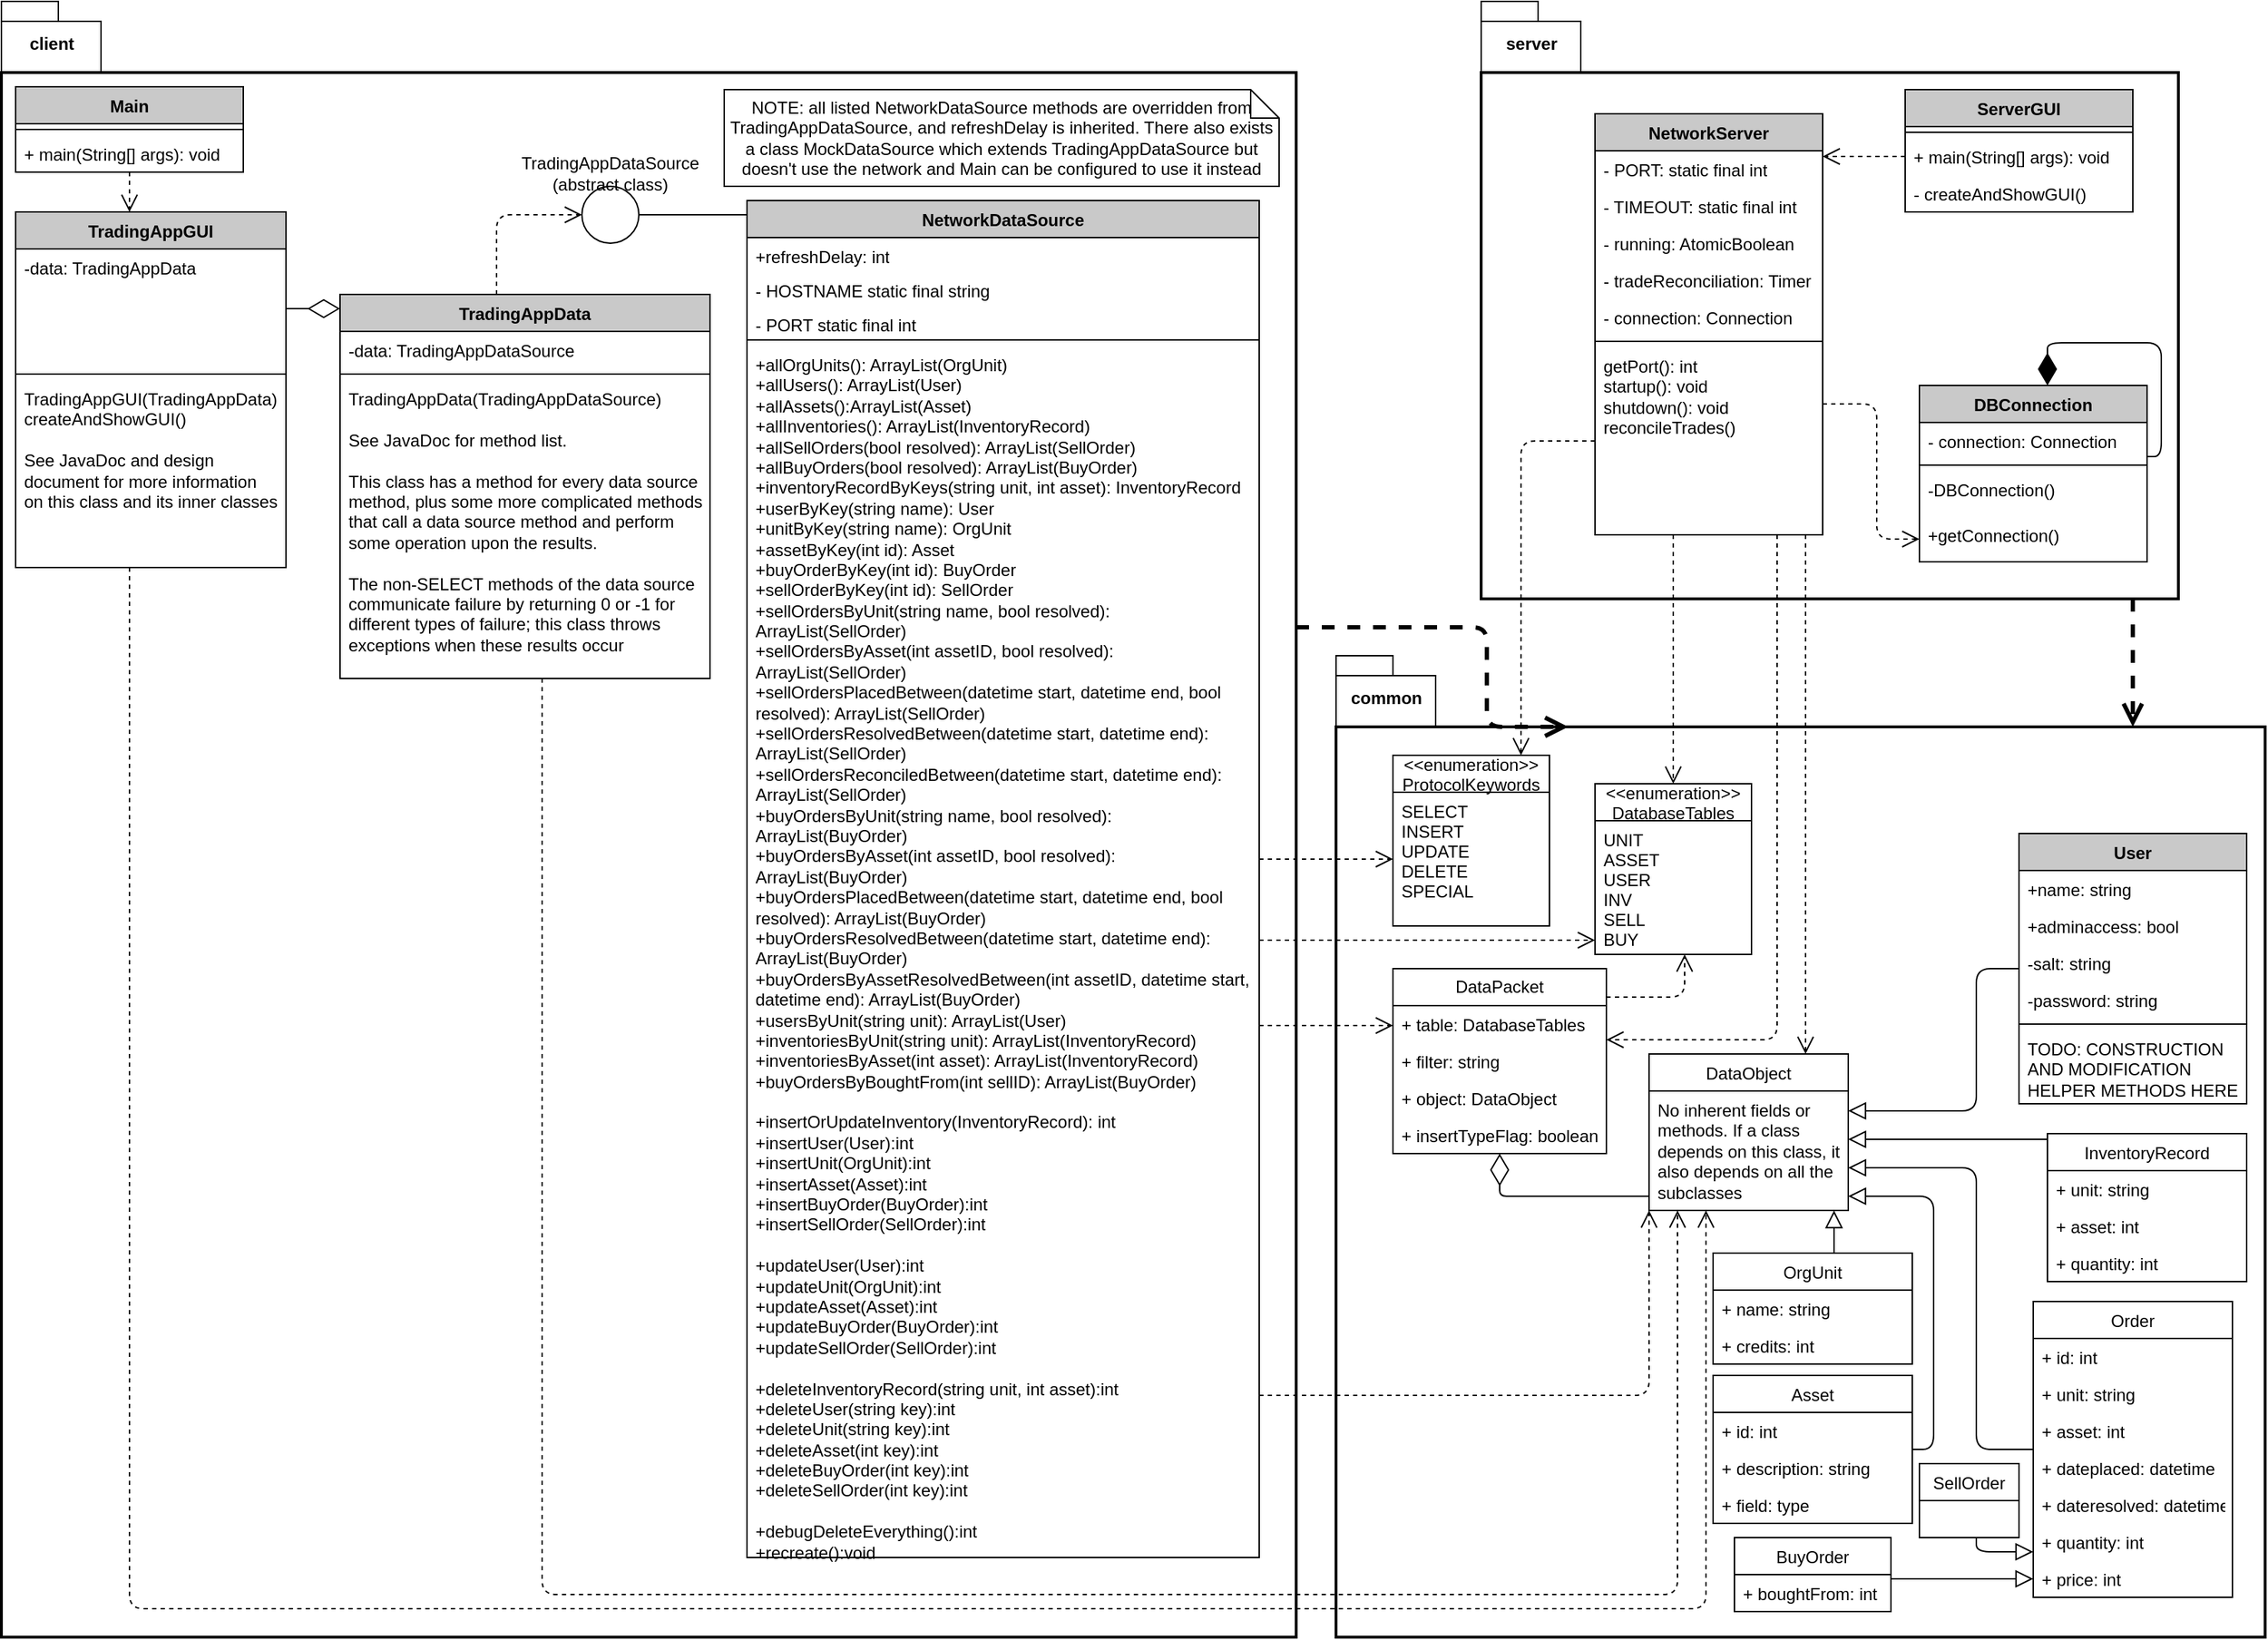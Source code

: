 <mxfile version="14.7.7" type="github">
  <diagram id="C5RBs43oDa-KdzZeNtuy" name="Page-1">
    <mxGraphModel dx="2532" dy="455" grid="1" gridSize="10" guides="1" tooltips="1" connect="1" arrows="1" fold="1" page="1" pageScale="1" pageWidth="1654" pageHeight="1169" math="0" shadow="0">
      <root>
        <mxCell id="WIyWlLk6GJQsqaUBKTNV-0" />
        <mxCell id="WIyWlLk6GJQsqaUBKTNV-1" parent="WIyWlLk6GJQsqaUBKTNV-0" />
        <mxCell id="mcn4mRLEZo1HMmz5AlUu-60" style="edgeStyle=orthogonalEdgeStyle;rounded=1;orthogonalLoop=1;jettySize=auto;html=1;dashed=1;startArrow=none;startFill=0;endArrow=open;endFill=0;startSize=10;endSize=10;strokeWidth=3;" parent="WIyWlLk6GJQsqaUBKTNV-1" source="mcn4mRLEZo1HMmz5AlUu-21" target="mcn4mRLEZo1HMmz5AlUu-16" edge="1">
          <mxGeometry relative="1" as="geometry">
            <mxPoint x="-300" y="580" as="targetPoint" />
            <Array as="points">
              <mxPoint x="-130" y="470" />
              <mxPoint x="-130" y="470" />
            </Array>
          </mxGeometry>
        </mxCell>
        <mxCell id="mcn4mRLEZo1HMmz5AlUu-21" value="" style="rounded=0;whiteSpace=wrap;html=1;shadow=0;fillColor=none;gradientColor=none;strokeWidth=2;movable=0;resizable=0;rotatable=0;deletable=0;editable=0;connectable=0;" parent="WIyWlLk6GJQsqaUBKTNV-1" vertex="1">
          <mxGeometry x="-588" y="60" width="490" height="370" as="geometry" />
        </mxCell>
        <mxCell id="mcn4mRLEZo1HMmz5AlUu-61" style="edgeStyle=orthogonalEdgeStyle;rounded=1;orthogonalLoop=1;jettySize=auto;html=1;entryX=0.25;entryY=0;entryDx=0;entryDy=0;dashed=1;startArrow=none;startFill=0;endArrow=open;endFill=0;startSize=10;endSize=10;strokeWidth=3;" parent="WIyWlLk6GJQsqaUBKTNV-1" source="mcn4mRLEZo1HMmz5AlUu-19" target="mcn4mRLEZo1HMmz5AlUu-16" edge="1">
          <mxGeometry relative="1" as="geometry">
            <Array as="points">
              <mxPoint x="-584" y="450" />
              <mxPoint x="-584" y="520" />
            </Array>
          </mxGeometry>
        </mxCell>
        <mxCell id="mcn4mRLEZo1HMmz5AlUu-19" value="" style="rounded=0;whiteSpace=wrap;html=1;shadow=0;fillColor=none;gradientColor=none;movable=0;resizable=0;rotatable=0;deletable=0;editable=0;connectable=0;strokeWidth=2;" parent="WIyWlLk6GJQsqaUBKTNV-1" vertex="1">
          <mxGeometry x="-1628" y="60" width="910" height="1100" as="geometry" />
        </mxCell>
        <mxCell id="mcn4mRLEZo1HMmz5AlUu-16" value="" style="rounded=0;whiteSpace=wrap;html=1;shadow=0;fillColor=none;gradientColor=none;movable=1;resizable=1;rotatable=1;deletable=1;editable=1;connectable=1;strokeWidth=2;" parent="WIyWlLk6GJQsqaUBKTNV-1" vertex="1">
          <mxGeometry x="-690" y="520" width="653" height="640" as="geometry" />
        </mxCell>
        <mxCell id="mcn4mRLEZo1HMmz5AlUu-12" style="edgeStyle=orthogonalEdgeStyle;rounded=1;orthogonalLoop=1;jettySize=auto;html=1;startArrow=none;startFill=0;endArrow=none;endFill=0;startSize=10;endSize=10;" parent="WIyWlLk6GJQsqaUBKTNV-1" source="0jcatp8Q0D0t4g7Fgnds-0" target="mcn4mRLEZo1HMmz5AlUu-11" edge="1">
          <mxGeometry relative="1" as="geometry">
            <Array as="points">
              <mxPoint x="-1140" y="160" />
              <mxPoint x="-1140" y="160" />
            </Array>
          </mxGeometry>
        </mxCell>
        <mxCell id="0jcatp8Q0D0t4g7Fgnds-0" value="NetworkDataSource" style="swimlane;fontStyle=1;align=center;verticalAlign=top;childLayout=stackLayout;horizontal=1;startSize=26;horizontalStack=0;resizeParent=1;resizeParentMax=0;resizeLast=0;collapsible=1;marginBottom=0;fillColor=#C9C9C9;fontSize=12;whiteSpace=wrap;" parent="WIyWlLk6GJQsqaUBKTNV-1" vertex="1">
          <mxGeometry x="-1104" y="150" width="360" height="954" as="geometry" />
        </mxCell>
        <mxCell id="0jcatp8Q0D0t4g7Fgnds-1" value="+refreshDelay: int" style="text;strokeColor=none;fillColor=none;align=left;verticalAlign=top;spacingLeft=4;spacingRight=4;overflow=hidden;rotatable=0;points=[[0,0.5],[1,0.5]];portConstraint=eastwest;fontSize=12;whiteSpace=wrap;" parent="0jcatp8Q0D0t4g7Fgnds-0" vertex="1">
          <mxGeometry y="26" width="360" height="24" as="geometry" />
        </mxCell>
        <mxCell id="mcn4mRLEZo1HMmz5AlUu-80" value="- HOSTNAME static final string" style="text;strokeColor=none;fillColor=none;align=left;verticalAlign=top;spacingLeft=4;spacingRight=4;overflow=hidden;rotatable=0;points=[[0,0.5],[1,0.5]];portConstraint=eastwest;fontSize=12;whiteSpace=wrap;" parent="0jcatp8Q0D0t4g7Fgnds-0" vertex="1">
          <mxGeometry y="50" width="360" height="24" as="geometry" />
        </mxCell>
        <mxCell id="0jcatp8Q0D0t4g7Fgnds-6" value="- PORT static final int" style="text;strokeColor=none;fillColor=none;align=left;verticalAlign=top;spacingLeft=4;spacingRight=4;overflow=hidden;rotatable=0;points=[[0,0.5],[1,0.5]];portConstraint=eastwest;fontSize=12;whiteSpace=wrap;" parent="0jcatp8Q0D0t4g7Fgnds-0" vertex="1">
          <mxGeometry y="74" width="360" height="20" as="geometry" />
        </mxCell>
        <mxCell id="0jcatp8Q0D0t4g7Fgnds-2" value="" style="line;strokeWidth=1;fillColor=none;align=left;verticalAlign=middle;spacingTop=-1;spacingLeft=3;spacingRight=3;rotatable=0;labelPosition=right;points=[];portConstraint=eastwest;fontSize=12;whiteSpace=wrap;" parent="0jcatp8Q0D0t4g7Fgnds-0" vertex="1">
          <mxGeometry y="94" width="360" height="8" as="geometry" />
        </mxCell>
        <mxCell id="0jcatp8Q0D0t4g7Fgnds-14" value="+allOrgUnits(): ArrayList(OrgUnit)&#xa;+allUsers(): ArrayList(User)&#xa;+allAssets():ArrayList(Asset)&#xa;+allInventories(): ArrayList(InventoryRecord)&#xa;+allSellOrders(bool resolved): ArrayList(SellOrder)&#xa;+allBuyOrders(bool resolved): ArrayList(BuyOrder)&#xa;+inventoryRecordByKeys(string unit, int asset): InventoryRecord&#xa;+userByKey(string name): User&#xa;+unitByKey(string name): OrgUnit&#xa;+assetByKey(int id): Asset&#xa;+buyOrderByKey(int id): BuyOrder&#xa;+sellOrderByKey(int id): SellOrder&#xa;+sellOrdersByUnit(string name, bool resolved): ArrayList(SellOrder)&#xa;+sellOrdersByAsset(int assetID, bool resolved): ArrayList(SellOrder)&#xa;+sellOrdersPlacedBetween(datetime start, datetime end, bool resolved): ArrayList(SellOrder)&#xa;+sellOrdersResolvedBetween(datetime start, datetime end): ArrayList(SellOrder)&#xa;+sellOrdersReconciledBetween(datetime start, datetime end): ArrayList(SellOrder)&#xa;+buyOrdersByUnit(string name, bool resolved): ArrayList(BuyOrder)&#xa;+buyOrdersByAsset(int assetID, bool resolved): ArrayList(BuyOrder)&#xa;+buyOrdersPlacedBetween(datetime start, datetime end, bool resolved): ArrayList(BuyOrder)&#xa;+buyOrdersResolvedBetween(datetime start, datetime end): ArrayList(BuyOrder)&#xa;+buyOrdersByAssetResolvedBetween(int assetID, datetime start, datetime end): ArrayList(BuyOrder)&#xa;+usersByUnit(string unit): ArrayList(User)&#xa;+inventoriesByUnit(string unit): ArrayList(InventoryRecord)&#xa;+inventoriesByAsset(int asset): ArrayList(InventoryRecord)&#xa;+buyOrdersByBoughtFrom(int sellID): ArrayList(BuyOrder)&#xa;&#xa;+insertOrUpdateInventory(InventoryRecord): int&#xa;+insertUser(User):int&#xa;+insertUnit(OrgUnit):int&#xa;+insertAsset(Asset):int&#xa;+insertBuyOrder(BuyOrder):int&#xa;+insertSellOrder(SellOrder):int&#xa;&#xa;+updateUser(User):int&#xa;+updateUnit(OrgUnit):int&#xa;+updateAsset(Asset):int&#xa;+updateBuyOrder(BuyOrder):int&#xa;+updateSellOrder(SellOrder):int&#xa;&#xa;+deleteInventoryRecord(string unit, int asset):int&#xa;+deleteUser(string key):int&#xa;+deleteUnit(string key):int&#xa;+deleteAsset(int key):int&#xa;+deleteBuyOrder(int key):int&#xa;+deleteSellOrder(int key):int&#xa;&#xa;+debugDeleteEverything():int&#xa;+recreate():void" style="text;strokeColor=none;fillColor=none;align=left;verticalAlign=top;spacingLeft=4;spacingRight=4;overflow=hidden;rotatable=0;points=[[0,0.5],[1,0.5]];portConstraint=eastwest;whiteSpace=wrap;fontSize=12;" parent="0jcatp8Q0D0t4g7Fgnds-0" vertex="1">
          <mxGeometry y="102" width="360" height="852" as="geometry" />
        </mxCell>
        <mxCell id="0jcatp8Q0D0t4g7Fgnds-160" style="edgeStyle=orthogonalEdgeStyle;rounded=1;orthogonalLoop=1;jettySize=auto;html=1;endArrow=open;endFill=0;fontSize=12;endSize=10;startSize=10;dashed=1;entryX=0;entryY=0.5;entryDx=0;entryDy=0;" parent="WIyWlLk6GJQsqaUBKTNV-1" source="0jcatp8Q0D0t4g7Fgnds-154" target="mcn4mRLEZo1HMmz5AlUu-71" edge="1">
          <mxGeometry relative="1" as="geometry">
            <Array as="points">
              <mxPoint x="-310" y="293" />
              <mxPoint x="-310" y="388" />
            </Array>
          </mxGeometry>
        </mxCell>
        <mxCell id="0jcatp8Q0D0t4g7Fgnds-125" value="NetworkServer" style="swimlane;fontStyle=1;align=center;verticalAlign=top;childLayout=stackLayout;horizontal=1;startSize=26;horizontalStack=0;resizeParent=1;resizeParentMax=0;resizeLast=0;collapsible=1;marginBottom=0;strokeColor=#000000;strokeWidth=1;fillColor=#C9C9C9;html=0;fontSize=12;whiteSpace=wrap;" parent="WIyWlLk6GJQsqaUBKTNV-1" vertex="1">
          <mxGeometry x="-508" y="89" width="160" height="296" as="geometry" />
        </mxCell>
        <mxCell id="0jcatp8Q0D0t4g7Fgnds-126" value="- PORT: static final int" style="text;strokeColor=none;fillColor=none;align=left;verticalAlign=top;spacingLeft=4;spacingRight=4;overflow=hidden;rotatable=0;points=[[0,0.5],[1,0.5]];portConstraint=eastwest;fontSize=12;whiteSpace=wrap;" parent="0jcatp8Q0D0t4g7Fgnds-125" vertex="1">
          <mxGeometry y="26" width="160" height="26" as="geometry" />
        </mxCell>
        <mxCell id="0jcatp8Q0D0t4g7Fgnds-149" value="- TIMEOUT: static final int" style="text;strokeColor=none;fillColor=none;align=left;verticalAlign=top;spacingLeft=4;spacingRight=4;overflow=hidden;rotatable=0;points=[[0,0.5],[1,0.5]];portConstraint=eastwest;fontSize=12;whiteSpace=wrap;" parent="0jcatp8Q0D0t4g7Fgnds-125" vertex="1">
          <mxGeometry y="52" width="160" height="26" as="geometry" />
        </mxCell>
        <mxCell id="0jcatp8Q0D0t4g7Fgnds-150" value="- running: AtomicBoolean" style="text;strokeColor=none;fillColor=none;align=left;verticalAlign=top;spacingLeft=4;spacingRight=4;overflow=hidden;rotatable=0;points=[[0,0.5],[1,0.5]];portConstraint=eastwest;fontSize=12;whiteSpace=wrap;" parent="0jcatp8Q0D0t4g7Fgnds-125" vertex="1">
          <mxGeometry y="78" width="160" height="26" as="geometry" />
        </mxCell>
        <mxCell id="mcn4mRLEZo1HMmz5AlUu-74" value="- tradeReconciliation: Timer" style="text;strokeColor=none;fillColor=none;align=left;verticalAlign=top;spacingLeft=4;spacingRight=4;overflow=hidden;rotatable=0;points=[[0,0.5],[1,0.5]];portConstraint=eastwest;fontSize=12;whiteSpace=wrap;" parent="0jcatp8Q0D0t4g7Fgnds-125" vertex="1">
          <mxGeometry y="104" width="160" height="26" as="geometry" />
        </mxCell>
        <mxCell id="mcn4mRLEZo1HMmz5AlUu-59" value="- connection: Connection" style="text;strokeColor=none;fillColor=none;align=left;verticalAlign=top;spacingLeft=4;spacingRight=4;overflow=hidden;rotatable=0;points=[[0,0.5],[1,0.5]];portConstraint=eastwest;fontSize=12;whiteSpace=wrap;" parent="0jcatp8Q0D0t4g7Fgnds-125" vertex="1">
          <mxGeometry y="130" width="160" height="26" as="geometry" />
        </mxCell>
        <mxCell id="0jcatp8Q0D0t4g7Fgnds-127" value="" style="line;strokeWidth=1;fillColor=none;align=left;verticalAlign=middle;spacingTop=-1;spacingLeft=3;spacingRight=3;rotatable=0;labelPosition=right;points=[];portConstraint=eastwest;fontSize=12;whiteSpace=wrap;" parent="0jcatp8Q0D0t4g7Fgnds-125" vertex="1">
          <mxGeometry y="156" width="160" height="8" as="geometry" />
        </mxCell>
        <mxCell id="0jcatp8Q0D0t4g7Fgnds-154" value="getPort(): int&#xa;startup(): void&#xa;shutdown(): void&#xa;reconcileTrades()" style="text;strokeColor=none;fillColor=none;align=left;verticalAlign=top;spacingLeft=4;spacingRight=4;overflow=hidden;rotatable=0;points=[[0,0.5],[1,0.5]];portConstraint=eastwest;fontSize=12;whiteSpace=wrap;" parent="0jcatp8Q0D0t4g7Fgnds-125" vertex="1">
          <mxGeometry y="164" width="160" height="132" as="geometry" />
        </mxCell>
        <mxCell id="0jcatp8Q0D0t4g7Fgnds-148" style="edgeStyle=orthogonalEdgeStyle;rounded=1;orthogonalLoop=1;jettySize=auto;html=1;endArrow=open;endFill=0;fontSize=12;endSize=10;startSize=10;dashed=1;" parent="WIyWlLk6GJQsqaUBKTNV-1" source="0jcatp8Q0D0t4g7Fgnds-125" target="0jcatp8Q0D0t4g7Fgnds-133" edge="1">
          <mxGeometry relative="1" as="geometry">
            <Array as="points">
              <mxPoint x="-380" y="740" />
            </Array>
          </mxGeometry>
        </mxCell>
        <mxCell id="mcn4mRLEZo1HMmz5AlUu-58" style="edgeStyle=orthogonalEdgeStyle;rounded=1;orthogonalLoop=1;jettySize=auto;html=1;startArrow=none;startFill=0;endArrow=open;endFill=0;startSize=10;endSize=10;dashed=1;" parent="WIyWlLk6GJQsqaUBKTNV-1" source="0jcatp8Q0D0t4g7Fgnds-133" target="mcn4mRLEZo1HMmz5AlUu-50" edge="1">
          <mxGeometry relative="1" as="geometry">
            <Array as="points">
              <mxPoint x="-445" y="710" />
            </Array>
          </mxGeometry>
        </mxCell>
        <mxCell id="0jcatp8Q0D0t4g7Fgnds-133" value="DataPacket" style="swimlane;fontStyle=0;childLayout=stackLayout;horizontal=1;startSize=26;fillColor=none;horizontalStack=0;resizeParent=1;resizeParentMax=0;resizeLast=0;collapsible=1;marginBottom=0;strokeColor=#000000;strokeWidth=1;html=0;fontSize=12;whiteSpace=wrap;" parent="WIyWlLk6GJQsqaUBKTNV-1" vertex="1">
          <mxGeometry x="-650" y="690" width="150" height="130" as="geometry" />
        </mxCell>
        <mxCell id="0jcatp8Q0D0t4g7Fgnds-134" value="+ table: DatabaseTables" style="text;strokeColor=none;fillColor=none;align=left;verticalAlign=top;spacingLeft=4;spacingRight=4;overflow=hidden;rotatable=0;points=[[0,0.5],[1,0.5]];portConstraint=eastwest;fontSize=12;whiteSpace=wrap;" parent="0jcatp8Q0D0t4g7Fgnds-133" vertex="1">
          <mxGeometry y="26" width="150" height="26" as="geometry" />
        </mxCell>
        <mxCell id="0jcatp8Q0D0t4g7Fgnds-135" value="+ filter: string" style="text;strokeColor=none;fillColor=none;align=left;verticalAlign=top;spacingLeft=4;spacingRight=4;overflow=hidden;rotatable=0;points=[[0,0.5],[1,0.5]];portConstraint=eastwest;fontSize=12;whiteSpace=wrap;" parent="0jcatp8Q0D0t4g7Fgnds-133" vertex="1">
          <mxGeometry y="52" width="150" height="26" as="geometry" />
        </mxCell>
        <mxCell id="0jcatp8Q0D0t4g7Fgnds-136" value="+ object: DataObject" style="text;strokeColor=none;fillColor=none;align=left;verticalAlign=top;spacingLeft=4;spacingRight=4;overflow=hidden;rotatable=0;points=[[0,0.5],[1,0.5]];portConstraint=eastwest;fontSize=12;whiteSpace=wrap;" parent="0jcatp8Q0D0t4g7Fgnds-133" vertex="1">
          <mxGeometry y="78" width="150" height="26" as="geometry" />
        </mxCell>
        <mxCell id="0jcatp8Q0D0t4g7Fgnds-143" value="+ insertTypeFlag: boolean" style="text;strokeColor=none;fillColor=none;align=left;verticalAlign=top;spacingLeft=4;spacingRight=4;overflow=hidden;rotatable=0;points=[[0,0.5],[1,0.5]];portConstraint=eastwest;whiteSpace=wrap;fontSize=12;" parent="0jcatp8Q0D0t4g7Fgnds-133" vertex="1">
          <mxGeometry y="104" width="150" height="26" as="geometry" />
        </mxCell>
        <mxCell id="0jcatp8Q0D0t4g7Fgnds-156" value="DBConnection" style="swimlane;fontStyle=1;align=center;verticalAlign=top;childLayout=stackLayout;horizontal=1;startSize=26;horizontalStack=0;resizeParent=1;resizeParentMax=0;resizeLast=0;collapsible=1;marginBottom=0;strokeColor=#000000;strokeWidth=1;fillColor=#C9C9C9;html=0;fontSize=12;whiteSpace=wrap;" parent="WIyWlLk6GJQsqaUBKTNV-1" vertex="1">
          <mxGeometry x="-280" y="280" width="160" height="124" as="geometry" />
        </mxCell>
        <mxCell id="0jcatp8Q0D0t4g7Fgnds-157" value="- connection: Connection" style="text;strokeColor=none;fillColor=none;align=left;verticalAlign=top;spacingLeft=4;spacingRight=4;overflow=hidden;rotatable=0;points=[[0,0.5],[1,0.5]];portConstraint=eastwest;fontSize=12;whiteSpace=wrap;" parent="0jcatp8Q0D0t4g7Fgnds-156" vertex="1">
          <mxGeometry y="26" width="160" height="26" as="geometry" />
        </mxCell>
        <mxCell id="0jcatp8Q0D0t4g7Fgnds-158" value="" style="line;strokeWidth=1;fillColor=none;align=left;verticalAlign=middle;spacingTop=-1;spacingLeft=3;spacingRight=3;rotatable=0;labelPosition=right;points=[];portConstraint=eastwest;fontSize=12;whiteSpace=wrap;" parent="0jcatp8Q0D0t4g7Fgnds-156" vertex="1">
          <mxGeometry y="52" width="160" height="8" as="geometry" />
        </mxCell>
        <mxCell id="0jcatp8Q0D0t4g7Fgnds-159" value="-DBConnection()" style="text;strokeColor=none;fillColor=none;align=left;verticalAlign=top;spacingLeft=4;spacingRight=4;overflow=hidden;rotatable=0;points=[[0,0.5],[1,0.5]];portConstraint=eastwest;fontSize=12;whiteSpace=wrap;" parent="0jcatp8Q0D0t4g7Fgnds-156" vertex="1">
          <mxGeometry y="60" width="160" height="32" as="geometry" />
        </mxCell>
        <mxCell id="mcn4mRLEZo1HMmz5AlUu-71" value="+getConnection()" style="text;strokeColor=none;fillColor=none;align=left;verticalAlign=top;spacingLeft=4;spacingRight=4;overflow=hidden;rotatable=0;points=[[0,0.5],[1,0.5]];portConstraint=eastwest;fontSize=12;whiteSpace=wrap;" parent="0jcatp8Q0D0t4g7Fgnds-156" vertex="1">
          <mxGeometry y="92" width="160" height="32" as="geometry" />
        </mxCell>
        <mxCell id="0jcatp8Q0D0t4g7Fgnds-250" style="edgeStyle=orthogonalEdgeStyle;rounded=1;orthogonalLoop=1;jettySize=auto;html=1;fontSize=12;endArrow=open;endFill=0;endSize=10;startSize=10;dashed=1;" parent="WIyWlLk6GJQsqaUBKTNV-1" source="0jcatp8Q0D0t4g7Fgnds-163" target="mcn4mRLEZo1HMmz5AlUu-11" edge="1">
          <mxGeometry relative="1" as="geometry">
            <mxPoint x="-1210" y="110" as="targetPoint" />
            <Array as="points">
              <mxPoint x="-1280" y="160" />
            </Array>
          </mxGeometry>
        </mxCell>
        <mxCell id="0jcatp8Q0D0t4g7Fgnds-163" value="TradingAppData" style="swimlane;fontStyle=1;align=center;verticalAlign=top;childLayout=stackLayout;horizontal=1;startSize=26;horizontalStack=0;resizeParent=1;resizeParentMax=0;resizeLast=0;collapsible=1;marginBottom=0;fontSize=12;strokeColor=#000000;strokeWidth=1;fillColor=#C9C9C9;html=0;" parent="WIyWlLk6GJQsqaUBKTNV-1" vertex="1">
          <mxGeometry x="-1390" y="216" width="260" height="270" as="geometry" />
        </mxCell>
        <mxCell id="0jcatp8Q0D0t4g7Fgnds-167" value="-data: TradingAppDataSource" style="text;strokeColor=none;fillColor=none;align=left;verticalAlign=top;spacingLeft=4;spacingRight=4;overflow=hidden;rotatable=0;points=[[0,0.5],[1,0.5]];portConstraint=eastwest;" parent="0jcatp8Q0D0t4g7Fgnds-163" vertex="1">
          <mxGeometry y="26" width="260" height="26" as="geometry" />
        </mxCell>
        <mxCell id="0jcatp8Q0D0t4g7Fgnds-165" value="" style="line;strokeWidth=1;fillColor=none;align=left;verticalAlign=middle;spacingTop=-1;spacingLeft=3;spacingRight=3;rotatable=0;labelPosition=right;points=[];portConstraint=eastwest;" parent="0jcatp8Q0D0t4g7Fgnds-163" vertex="1">
          <mxGeometry y="52" width="260" height="8" as="geometry" />
        </mxCell>
        <mxCell id="0jcatp8Q0D0t4g7Fgnds-166" value="TradingAppData(TradingAppDataSource)&#xa;&#xa;See JavaDoc for method list.&#xa;&#xa;This class has a method for every data source&#xa;method, plus some more complicated methods&#xa;that call a data source method and perform some operation upon the results.&#xa;&#xa;The non-SELECT methods of the data source communicate failure by returning 0 or -1 for different types of failure; this class throws exceptions when these results occur" style="text;strokeColor=none;fillColor=none;align=left;verticalAlign=top;spacingLeft=4;spacingRight=4;overflow=hidden;rotatable=0;points=[[0,0.5],[1,0.5]];portConstraint=eastwest;whiteSpace=wrap;" parent="0jcatp8Q0D0t4g7Fgnds-163" vertex="1">
          <mxGeometry y="60" width="260" height="210" as="geometry" />
        </mxCell>
        <mxCell id="Zipq2_FpzFxxw_In5oZZ-6" style="edgeStyle=orthogonalEdgeStyle;rounded=1;orthogonalLoop=1;jettySize=auto;html=1;endSize=10;startSize=10;endArrow=open;endFill=0;dashed=1;" parent="WIyWlLk6GJQsqaUBKTNV-1" source="0jcatp8Q0D0t4g7Fgnds-171" target="0jcatp8Q0D0t4g7Fgnds-126" edge="1">
          <mxGeometry relative="1" as="geometry">
            <Array as="points">
              <mxPoint x="-330" y="119" />
              <mxPoint x="-330" y="119" />
            </Array>
          </mxGeometry>
        </mxCell>
        <mxCell id="0jcatp8Q0D0t4g7Fgnds-168" value="ServerGUI" style="swimlane;fontStyle=1;align=center;verticalAlign=top;childLayout=stackLayout;horizontal=1;startSize=26;horizontalStack=0;resizeParent=1;resizeParentMax=0;resizeLast=0;collapsible=1;marginBottom=0;fontSize=12;strokeColor=#000000;strokeWidth=1;fillColor=#C9C9C9;html=0;" parent="WIyWlLk6GJQsqaUBKTNV-1" vertex="1">
          <mxGeometry x="-290" y="72" width="160" height="86" as="geometry" />
        </mxCell>
        <mxCell id="0jcatp8Q0D0t4g7Fgnds-170" value="" style="line;strokeWidth=1;fillColor=none;align=left;verticalAlign=middle;spacingTop=-1;spacingLeft=3;spacingRight=3;rotatable=0;labelPosition=right;points=[];portConstraint=eastwest;" parent="0jcatp8Q0D0t4g7Fgnds-168" vertex="1">
          <mxGeometry y="26" width="160" height="8" as="geometry" />
        </mxCell>
        <mxCell id="0jcatp8Q0D0t4g7Fgnds-171" value="+ main(String[] args): void" style="text;strokeColor=none;fillColor=none;align=left;verticalAlign=top;spacingLeft=4;spacingRight=4;overflow=hidden;rotatable=0;points=[[0,0.5],[1,0.5]];portConstraint=eastwest;" parent="0jcatp8Q0D0t4g7Fgnds-168" vertex="1">
          <mxGeometry y="34" width="160" height="26" as="geometry" />
        </mxCell>
        <mxCell id="0jcatp8Q0D0t4g7Fgnds-173" value="- createAndShowGUI()" style="text;strokeColor=none;fillColor=none;align=left;verticalAlign=top;spacingLeft=4;spacingRight=4;overflow=hidden;rotatable=0;points=[[0,0.5],[1,0.5]];portConstraint=eastwest;" parent="0jcatp8Q0D0t4g7Fgnds-168" vertex="1">
          <mxGeometry y="60" width="160" height="26" as="geometry" />
        </mxCell>
        <mxCell id="0jcatp8Q0D0t4g7Fgnds-184" style="edgeStyle=orthogonalEdgeStyle;rounded=1;orthogonalLoop=1;jettySize=auto;html=1;fontSize=12;endArrow=open;endFill=0;endSize=10;startSize=10;dashed=1;" parent="WIyWlLk6GJQsqaUBKTNV-1" source="0jcatp8Q0D0t4g7Fgnds-176" target="0jcatp8Q0D0t4g7Fgnds-180" edge="1">
          <mxGeometry relative="1" as="geometry">
            <Array as="points">
              <mxPoint x="-1538" y="150" />
              <mxPoint x="-1538" y="150" />
            </Array>
          </mxGeometry>
        </mxCell>
        <mxCell id="0jcatp8Q0D0t4g7Fgnds-176" value="Main" style="swimlane;fontStyle=1;align=center;verticalAlign=top;childLayout=stackLayout;horizontal=1;startSize=26;horizontalStack=0;resizeParent=1;resizeParentMax=0;resizeLast=0;collapsible=1;marginBottom=0;fontSize=12;strokeColor=#000000;strokeWidth=1;fillColor=#C9C9C9;html=0;" parent="WIyWlLk6GJQsqaUBKTNV-1" vertex="1">
          <mxGeometry x="-1618" y="70" width="160" height="60" as="geometry" />
        </mxCell>
        <mxCell id="0jcatp8Q0D0t4g7Fgnds-178" value="" style="line;strokeWidth=1;fillColor=none;align=left;verticalAlign=middle;spacingTop=-1;spacingLeft=3;spacingRight=3;rotatable=0;labelPosition=right;points=[];portConstraint=eastwest;" parent="0jcatp8Q0D0t4g7Fgnds-176" vertex="1">
          <mxGeometry y="26" width="160" height="8" as="geometry" />
        </mxCell>
        <mxCell id="0jcatp8Q0D0t4g7Fgnds-179" value="+ main(String[] args): void" style="text;strokeColor=none;fillColor=none;align=left;verticalAlign=top;spacingLeft=4;spacingRight=4;overflow=hidden;rotatable=0;points=[[0,0.5],[1,0.5]];portConstraint=eastwest;" parent="0jcatp8Q0D0t4g7Fgnds-176" vertex="1">
          <mxGeometry y="34" width="160" height="26" as="geometry" />
        </mxCell>
        <mxCell id="0jcatp8Q0D0t4g7Fgnds-180" value="TradingAppGUI" style="swimlane;fontStyle=1;align=center;verticalAlign=top;childLayout=stackLayout;horizontal=1;startSize=26;horizontalStack=0;resizeParent=1;resizeParentMax=0;resizeLast=0;collapsible=1;marginBottom=0;fontSize=12;strokeColor=#000000;strokeWidth=1;fillColor=#C9C9C9;html=0;" parent="WIyWlLk6GJQsqaUBKTNV-1" vertex="1">
          <mxGeometry x="-1618" y="158" width="190" height="250" as="geometry" />
        </mxCell>
        <mxCell id="0jcatp8Q0D0t4g7Fgnds-181" value="-data: TradingAppData" style="text;strokeColor=none;fillColor=none;align=left;verticalAlign=top;spacingLeft=4;spacingRight=4;overflow=hidden;rotatable=0;points=[[0,0.5],[1,0.5]];portConstraint=eastwest;whiteSpace=wrap;" parent="0jcatp8Q0D0t4g7Fgnds-180" vertex="1">
          <mxGeometry y="26" width="190" height="84" as="geometry" />
        </mxCell>
        <mxCell id="0jcatp8Q0D0t4g7Fgnds-182" value="" style="line;strokeWidth=1;fillColor=none;align=left;verticalAlign=middle;spacingTop=-1;spacingLeft=3;spacingRight=3;rotatable=0;labelPosition=right;points=[];portConstraint=eastwest;" parent="0jcatp8Q0D0t4g7Fgnds-180" vertex="1">
          <mxGeometry y="110" width="190" height="8" as="geometry" />
        </mxCell>
        <mxCell id="0jcatp8Q0D0t4g7Fgnds-183" value="TradingAppGUI(TradingAppData)&#xa;createAndShowGUI()&#xa;&#xa;See JavaDoc and design document for more information on this class and its inner classes" style="text;strokeColor=none;fillColor=none;align=left;verticalAlign=top;spacingLeft=4;spacingRight=4;overflow=hidden;rotatable=0;points=[[0,0.5],[1,0.5]];portConstraint=eastwest;whiteSpace=wrap;" parent="0jcatp8Q0D0t4g7Fgnds-180" vertex="1">
          <mxGeometry y="118" width="190" height="132" as="geometry" />
        </mxCell>
        <mxCell id="0jcatp8Q0D0t4g7Fgnds-185" style="edgeStyle=orthogonalEdgeStyle;rounded=1;orthogonalLoop=1;jettySize=auto;html=1;fontSize=12;endArrow=diamondThin;endFill=0;endSize=20;startSize=10;" parent="WIyWlLk6GJQsqaUBKTNV-1" source="0jcatp8Q0D0t4g7Fgnds-181" target="0jcatp8Q0D0t4g7Fgnds-163" edge="1">
          <mxGeometry relative="1" as="geometry">
            <mxPoint x="-1358" y="231" as="targetPoint" />
            <Array as="points">
              <mxPoint x="-1390" y="226" />
              <mxPoint x="-1390" y="226" />
            </Array>
          </mxGeometry>
        </mxCell>
        <mxCell id="0jcatp8Q0D0t4g7Fgnds-186" value="DataObject" style="swimlane;fontStyle=0;childLayout=stackLayout;horizontal=1;startSize=26;fillColor=none;horizontalStack=0;resizeParent=1;resizeParentMax=0;resizeLast=0;collapsible=1;marginBottom=0;fontSize=12;strokeColor=#000000;strokeWidth=1;html=0;" parent="WIyWlLk6GJQsqaUBKTNV-1" vertex="1">
          <mxGeometry x="-470" y="750" width="140" height="110" as="geometry" />
        </mxCell>
        <mxCell id="0jcatp8Q0D0t4g7Fgnds-189" value="No inherent fields or methods. If a class depends on this class, it also depends on all the subclasses" style="text;strokeColor=none;fillColor=none;align=left;verticalAlign=top;spacingLeft=4;spacingRight=4;overflow=hidden;rotatable=0;points=[[0,0.5],[1,0.5]];portConstraint=eastwest;whiteSpace=wrap;" parent="0jcatp8Q0D0t4g7Fgnds-186" vertex="1">
          <mxGeometry y="26" width="140" height="84" as="geometry" />
        </mxCell>
        <mxCell id="0jcatp8Q0D0t4g7Fgnds-230" style="edgeStyle=orthogonalEdgeStyle;rounded=1;orthogonalLoop=1;jettySize=auto;html=1;fontSize=12;endArrow=block;endFill=0;endSize=10;startSize=10;" parent="WIyWlLk6GJQsqaUBKTNV-1" source="0jcatp8Q0D0t4g7Fgnds-194" target="0jcatp8Q0D0t4g7Fgnds-189" edge="1">
          <mxGeometry relative="1" as="geometry">
            <mxPoint x="-540" y="783" as="targetPoint" />
            <Array as="points">
              <mxPoint x="-340" y="880" />
              <mxPoint x="-340" y="880" />
            </Array>
          </mxGeometry>
        </mxCell>
        <mxCell id="0jcatp8Q0D0t4g7Fgnds-194" value="OrgUnit" style="swimlane;fontStyle=0;childLayout=stackLayout;horizontal=1;startSize=26;fillColor=none;horizontalStack=0;resizeParent=1;resizeParentMax=0;resizeLast=0;collapsible=1;marginBottom=0;fontSize=12;strokeColor=#000000;strokeWidth=1;html=0;" parent="WIyWlLk6GJQsqaUBKTNV-1" vertex="1">
          <mxGeometry x="-425" y="890" width="140" height="78" as="geometry" />
        </mxCell>
        <mxCell id="0jcatp8Q0D0t4g7Fgnds-195" value="+ name: string" style="text;strokeColor=none;fillColor=none;align=left;verticalAlign=top;spacingLeft=4;spacingRight=4;overflow=hidden;rotatable=0;points=[[0,0.5],[1,0.5]];portConstraint=eastwest;" parent="0jcatp8Q0D0t4g7Fgnds-194" vertex="1">
          <mxGeometry y="26" width="140" height="26" as="geometry" />
        </mxCell>
        <mxCell id="0jcatp8Q0D0t4g7Fgnds-196" value="+ credits: int" style="text;strokeColor=none;fillColor=none;align=left;verticalAlign=top;spacingLeft=4;spacingRight=4;overflow=hidden;rotatable=0;points=[[0,0.5],[1,0.5]];portConstraint=eastwest;" parent="0jcatp8Q0D0t4g7Fgnds-194" vertex="1">
          <mxGeometry y="52" width="140" height="26" as="geometry" />
        </mxCell>
        <mxCell id="0jcatp8Q0D0t4g7Fgnds-273" style="edgeStyle=orthogonalEdgeStyle;rounded=1;orthogonalLoop=1;jettySize=auto;html=1;fontSize=12;endArrow=block;endFill=0;endSize=10;startSize=10;" parent="WIyWlLk6GJQsqaUBKTNV-1" source="0jcatp8Q0D0t4g7Fgnds-198" target="0jcatp8Q0D0t4g7Fgnds-189" edge="1">
          <mxGeometry relative="1" as="geometry">
            <Array as="points">
              <mxPoint x="-270" y="1028" />
              <mxPoint x="-270" y="850" />
            </Array>
          </mxGeometry>
        </mxCell>
        <mxCell id="0jcatp8Q0D0t4g7Fgnds-198" value="Asset" style="swimlane;fontStyle=0;childLayout=stackLayout;horizontal=1;startSize=26;fillColor=none;horizontalStack=0;resizeParent=1;resizeParentMax=0;resizeLast=0;collapsible=1;marginBottom=0;fontSize=12;strokeColor=#000000;strokeWidth=1;html=0;" parent="WIyWlLk6GJQsqaUBKTNV-1" vertex="1">
          <mxGeometry x="-425" y="976" width="140" height="104" as="geometry" />
        </mxCell>
        <mxCell id="0jcatp8Q0D0t4g7Fgnds-199" value="+ id: int" style="text;strokeColor=none;fillColor=none;align=left;verticalAlign=top;spacingLeft=4;spacingRight=4;overflow=hidden;rotatable=0;points=[[0,0.5],[1,0.5]];portConstraint=eastwest;" parent="0jcatp8Q0D0t4g7Fgnds-198" vertex="1">
          <mxGeometry y="26" width="140" height="26" as="geometry" />
        </mxCell>
        <mxCell id="0jcatp8Q0D0t4g7Fgnds-200" value="+ description: string&#xa;" style="text;strokeColor=none;fillColor=none;align=left;verticalAlign=top;spacingLeft=4;spacingRight=4;overflow=hidden;rotatable=0;points=[[0,0.5],[1,0.5]];portConstraint=eastwest;" parent="0jcatp8Q0D0t4g7Fgnds-198" vertex="1">
          <mxGeometry y="52" width="140" height="26" as="geometry" />
        </mxCell>
        <mxCell id="0jcatp8Q0D0t4g7Fgnds-201" value="+ field: type" style="text;strokeColor=none;fillColor=none;align=left;verticalAlign=top;spacingLeft=4;spacingRight=4;overflow=hidden;rotatable=0;points=[[0,0.5],[1,0.5]];portConstraint=eastwest;" parent="0jcatp8Q0D0t4g7Fgnds-198" vertex="1">
          <mxGeometry y="78" width="140" height="26" as="geometry" />
        </mxCell>
        <mxCell id="0jcatp8Q0D0t4g7Fgnds-202" value="InventoryRecord" style="swimlane;fontStyle=0;childLayout=stackLayout;horizontal=1;startSize=26;fillColor=none;horizontalStack=0;resizeParent=1;resizeParentMax=0;resizeLast=0;collapsible=1;marginBottom=0;fontSize=12;strokeColor=#000000;strokeWidth=1;html=0;" parent="WIyWlLk6GJQsqaUBKTNV-1" vertex="1">
          <mxGeometry x="-190" y="806" width="140" height="104" as="geometry" />
        </mxCell>
        <mxCell id="0jcatp8Q0D0t4g7Fgnds-203" value="+ unit: string" style="text;strokeColor=none;fillColor=none;align=left;verticalAlign=top;spacingLeft=4;spacingRight=4;overflow=hidden;rotatable=0;points=[[0,0.5],[1,0.5]];portConstraint=eastwest;" parent="0jcatp8Q0D0t4g7Fgnds-202" vertex="1">
          <mxGeometry y="26" width="140" height="26" as="geometry" />
        </mxCell>
        <mxCell id="TjsUoOhzDHoWTj6jHsm3-0" value="+ asset: int" style="text;strokeColor=none;fillColor=none;align=left;verticalAlign=top;spacingLeft=4;spacingRight=4;overflow=hidden;rotatable=0;points=[[0,0.5],[1,0.5]];portConstraint=eastwest;" parent="0jcatp8Q0D0t4g7Fgnds-202" vertex="1">
          <mxGeometry y="52" width="140" height="26" as="geometry" />
        </mxCell>
        <mxCell id="0jcatp8Q0D0t4g7Fgnds-205" value="+ quantity: int" style="text;strokeColor=none;fillColor=none;align=left;verticalAlign=top;spacingLeft=4;spacingRight=4;overflow=hidden;rotatable=0;points=[[0,0.5],[1,0.5]];portConstraint=eastwest;" parent="0jcatp8Q0D0t4g7Fgnds-202" vertex="1">
          <mxGeometry y="78" width="140" height="26" as="geometry" />
        </mxCell>
        <mxCell id="0jcatp8Q0D0t4g7Fgnds-270" style="edgeStyle=orthogonalEdgeStyle;rounded=1;orthogonalLoop=1;jettySize=auto;html=1;fontSize=12;endArrow=block;endFill=0;endSize=10;startSize=10;" parent="WIyWlLk6GJQsqaUBKTNV-1" source="0jcatp8Q0D0t4g7Fgnds-206" target="0jcatp8Q0D0t4g7Fgnds-189" edge="1">
          <mxGeometry relative="1" as="geometry">
            <Array as="points">
              <mxPoint x="-240" y="1028" />
              <mxPoint x="-240" y="830" />
            </Array>
          </mxGeometry>
        </mxCell>
        <mxCell id="0jcatp8Q0D0t4g7Fgnds-206" value="Order" style="swimlane;fontStyle=0;childLayout=stackLayout;horizontal=1;startSize=26;fillColor=none;horizontalStack=0;resizeParent=1;resizeParentMax=0;resizeLast=0;collapsible=1;marginBottom=0;fontSize=12;strokeColor=#000000;strokeWidth=1;html=0;" parent="WIyWlLk6GJQsqaUBKTNV-1" vertex="1">
          <mxGeometry x="-200" y="924" width="140" height="208" as="geometry" />
        </mxCell>
        <mxCell id="0jcatp8Q0D0t4g7Fgnds-232" value="+ id: int" style="text;strokeColor=none;fillColor=none;align=left;verticalAlign=top;spacingLeft=4;spacingRight=4;overflow=hidden;rotatable=0;points=[[0,0.5],[1,0.5]];portConstraint=eastwest;" parent="0jcatp8Q0D0t4g7Fgnds-206" vertex="1">
          <mxGeometry y="26" width="140" height="26" as="geometry" />
        </mxCell>
        <mxCell id="0jcatp8Q0D0t4g7Fgnds-207" value="+ unit: string" style="text;strokeColor=none;fillColor=none;align=left;verticalAlign=top;spacingLeft=4;spacingRight=4;overflow=hidden;rotatable=0;points=[[0,0.5],[1,0.5]];portConstraint=eastwest;" parent="0jcatp8Q0D0t4g7Fgnds-206" vertex="1">
          <mxGeometry y="52" width="140" height="26" as="geometry" />
        </mxCell>
        <mxCell id="0jcatp8Q0D0t4g7Fgnds-208" value="+ asset: int" style="text;strokeColor=none;fillColor=none;align=left;verticalAlign=top;spacingLeft=4;spacingRight=4;overflow=hidden;rotatable=0;points=[[0,0.5],[1,0.5]];portConstraint=eastwest;" parent="0jcatp8Q0D0t4g7Fgnds-206" vertex="1">
          <mxGeometry y="78" width="140" height="26" as="geometry" />
        </mxCell>
        <mxCell id="0jcatp8Q0D0t4g7Fgnds-213" value="+ dateplaced: datetime" style="text;strokeColor=none;fillColor=none;align=left;verticalAlign=top;spacingLeft=4;spacingRight=4;overflow=hidden;rotatable=0;points=[[0,0.5],[1,0.5]];portConstraint=eastwest;" parent="0jcatp8Q0D0t4g7Fgnds-206" vertex="1">
          <mxGeometry y="104" width="140" height="26" as="geometry" />
        </mxCell>
        <mxCell id="0jcatp8Q0D0t4g7Fgnds-212" value="+ dateresolved: datetime" style="text;strokeColor=none;fillColor=none;align=left;verticalAlign=top;spacingLeft=4;spacingRight=4;overflow=hidden;rotatable=0;points=[[0,0.5],[1,0.5]];portConstraint=eastwest;" parent="0jcatp8Q0D0t4g7Fgnds-206" vertex="1">
          <mxGeometry y="130" width="140" height="26" as="geometry" />
        </mxCell>
        <mxCell id="0jcatp8Q0D0t4g7Fgnds-211" value="+ quantity: int" style="text;strokeColor=none;fillColor=none;align=left;verticalAlign=top;spacingLeft=4;spacingRight=4;overflow=hidden;rotatable=0;points=[[0,0.5],[1,0.5]];portConstraint=eastwest;" parent="0jcatp8Q0D0t4g7Fgnds-206" vertex="1">
          <mxGeometry y="156" width="140" height="26" as="geometry" />
        </mxCell>
        <mxCell id="0jcatp8Q0D0t4g7Fgnds-209" value="+ price: int" style="text;strokeColor=none;fillColor=none;align=left;verticalAlign=top;spacingLeft=4;spacingRight=4;overflow=hidden;rotatable=0;points=[[0,0.5],[1,0.5]];portConstraint=eastwest;" parent="0jcatp8Q0D0t4g7Fgnds-206" vertex="1">
          <mxGeometry y="182" width="140" height="26" as="geometry" />
        </mxCell>
        <mxCell id="0jcatp8Q0D0t4g7Fgnds-229" style="edgeStyle=orthogonalEdgeStyle;rounded=1;orthogonalLoop=1;jettySize=auto;html=1;fontSize=12;endArrow=block;endFill=0;endSize=10;startSize=10;" parent="WIyWlLk6GJQsqaUBKTNV-1" source="0jcatp8Q0D0t4g7Fgnds-215" target="0jcatp8Q0D0t4g7Fgnds-211" edge="1">
          <mxGeometry relative="1" as="geometry">
            <mxPoint x="-508" y="973" as="targetPoint" />
            <Array as="points">
              <mxPoint x="-240" y="1100" />
            </Array>
            <mxPoint x="-329" y="1106" as="sourcePoint" />
          </mxGeometry>
        </mxCell>
        <mxCell id="0jcatp8Q0D0t4g7Fgnds-215" value="SellOrder" style="swimlane;fontStyle=0;childLayout=stackLayout;horizontal=1;startSize=26;fillColor=none;horizontalStack=0;resizeParent=1;resizeParentMax=0;resizeLast=0;collapsible=1;marginBottom=0;fontSize=12;strokeColor=#000000;strokeWidth=1;html=0;" parent="WIyWlLk6GJQsqaUBKTNV-1" vertex="1">
          <mxGeometry x="-280" y="1038" width="70" height="52" as="geometry" />
        </mxCell>
        <mxCell id="0jcatp8Q0D0t4g7Fgnds-225" style="edgeStyle=orthogonalEdgeStyle;rounded=1;orthogonalLoop=1;jettySize=auto;html=1;fontSize=12;endArrow=block;endFill=0;endSize=10;startSize=10;" parent="WIyWlLk6GJQsqaUBKTNV-1" source="0jcatp8Q0D0t4g7Fgnds-224" target="0jcatp8Q0D0t4g7Fgnds-209" edge="1">
          <mxGeometry relative="1" as="geometry">
            <mxPoint x="-200" y="1120" as="targetPoint" />
            <Array as="points">
              <mxPoint x="-290" y="1119" />
            </Array>
            <mxPoint x="-458.0" y="1106" as="sourcePoint" />
          </mxGeometry>
        </mxCell>
        <mxCell id="0jcatp8Q0D0t4g7Fgnds-221" value="BuyOrder" style="swimlane;fontStyle=0;childLayout=stackLayout;horizontal=1;startSize=26;fillColor=none;horizontalStack=0;resizeParent=1;resizeParentMax=0;resizeLast=0;collapsible=1;marginBottom=0;fontSize=12;strokeColor=#000000;strokeWidth=1;html=0;" parent="WIyWlLk6GJQsqaUBKTNV-1" vertex="1">
          <mxGeometry x="-410" y="1090" width="110" height="52" as="geometry" />
        </mxCell>
        <mxCell id="0jcatp8Q0D0t4g7Fgnds-224" value="+ boughtFrom: int" style="text;strokeColor=none;fillColor=none;align=left;verticalAlign=top;spacingLeft=4;spacingRight=4;overflow=hidden;rotatable=0;points=[[0,0.5],[1,0.5]];portConstraint=eastwest;" parent="0jcatp8Q0D0t4g7Fgnds-221" vertex="1">
          <mxGeometry y="26" width="110" height="26" as="geometry" />
        </mxCell>
        <mxCell id="0jcatp8Q0D0t4g7Fgnds-275" style="edgeStyle=orthogonalEdgeStyle;rounded=1;orthogonalLoop=1;jettySize=auto;html=1;fontSize=12;endArrow=block;endFill=0;endSize=10;startSize=10;" parent="WIyWlLk6GJQsqaUBKTNV-1" source="0jcatp8Q0D0t4g7Fgnds-237" target="0jcatp8Q0D0t4g7Fgnds-189" edge="1">
          <mxGeometry relative="1" as="geometry">
            <Array as="points">
              <mxPoint x="-240" y="690" />
              <mxPoint x="-240" y="790" />
            </Array>
            <mxPoint x="-390" y="766" as="targetPoint" />
          </mxGeometry>
        </mxCell>
        <mxCell id="0jcatp8Q0D0t4g7Fgnds-237" value="User" style="swimlane;fontStyle=1;align=center;verticalAlign=top;childLayout=stackLayout;horizontal=1;startSize=26;horizontalStack=0;resizeParent=1;resizeParentMax=0;resizeLast=0;collapsible=1;marginBottom=0;fontSize=12;strokeColor=#000000;strokeWidth=1;fillColor=#C9C9C9;html=0;" parent="WIyWlLk6GJQsqaUBKTNV-1" vertex="1">
          <mxGeometry x="-210" y="595" width="160" height="190" as="geometry" />
        </mxCell>
        <mxCell id="0jcatp8Q0D0t4g7Fgnds-238" value="+name: string" style="text;strokeColor=none;fillColor=none;align=left;verticalAlign=top;spacingLeft=4;spacingRight=4;overflow=hidden;rotatable=0;points=[[0,0.5],[1,0.5]];portConstraint=eastwest;" parent="0jcatp8Q0D0t4g7Fgnds-237" vertex="1">
          <mxGeometry y="26" width="160" height="26" as="geometry" />
        </mxCell>
        <mxCell id="0jcatp8Q0D0t4g7Fgnds-243" value="+adminaccess: bool" style="text;strokeColor=none;fillColor=none;align=left;verticalAlign=top;spacingLeft=4;spacingRight=4;overflow=hidden;rotatable=0;points=[[0,0.5],[1,0.5]];portConstraint=eastwest;" parent="0jcatp8Q0D0t4g7Fgnds-237" vertex="1">
          <mxGeometry y="52" width="160" height="26" as="geometry" />
        </mxCell>
        <mxCell id="0jcatp8Q0D0t4g7Fgnds-244" value="-salt: string" style="text;strokeColor=none;fillColor=none;align=left;verticalAlign=top;spacingLeft=4;spacingRight=4;overflow=hidden;rotatable=0;points=[[0,0.5],[1,0.5]];portConstraint=eastwest;" parent="0jcatp8Q0D0t4g7Fgnds-237" vertex="1">
          <mxGeometry y="78" width="160" height="26" as="geometry" />
        </mxCell>
        <mxCell id="0jcatp8Q0D0t4g7Fgnds-245" value="-password: string" style="text;strokeColor=none;fillColor=none;align=left;verticalAlign=top;spacingLeft=4;spacingRight=4;overflow=hidden;rotatable=0;points=[[0,0.5],[1,0.5]];portConstraint=eastwest;" parent="0jcatp8Q0D0t4g7Fgnds-237" vertex="1">
          <mxGeometry y="104" width="160" height="26" as="geometry" />
        </mxCell>
        <mxCell id="0jcatp8Q0D0t4g7Fgnds-239" value="" style="line;strokeWidth=1;fillColor=none;align=left;verticalAlign=middle;spacingTop=-1;spacingLeft=3;spacingRight=3;rotatable=0;labelPosition=right;points=[];portConstraint=eastwest;" parent="0jcatp8Q0D0t4g7Fgnds-237" vertex="1">
          <mxGeometry y="130" width="160" height="8" as="geometry" />
        </mxCell>
        <mxCell id="0jcatp8Q0D0t4g7Fgnds-240" value="TODO: CONSTRUCTION AND MODIFICATION HELPER METHODS HERE" style="text;strokeColor=none;fillColor=none;align=left;verticalAlign=top;spacingLeft=4;spacingRight=4;overflow=hidden;rotatable=0;points=[[0,0.5],[1,0.5]];portConstraint=eastwest;whiteSpace=wrap;" parent="0jcatp8Q0D0t4g7Fgnds-237" vertex="1">
          <mxGeometry y="138" width="160" height="52" as="geometry" />
        </mxCell>
        <mxCell id="0jcatp8Q0D0t4g7Fgnds-254" style="edgeStyle=orthogonalEdgeStyle;rounded=1;orthogonalLoop=1;jettySize=auto;html=1;fontSize=12;endArrow=diamondThin;endFill=0;endSize=20;startSize=10;" parent="WIyWlLk6GJQsqaUBKTNV-1" source="0jcatp8Q0D0t4g7Fgnds-186" target="0jcatp8Q0D0t4g7Fgnds-133" edge="1">
          <mxGeometry relative="1" as="geometry">
            <Array as="points">
              <mxPoint x="-556" y="850" />
              <mxPoint x="-556" y="850" />
            </Array>
            <mxPoint x="-40" y="874" as="targetPoint" />
            <mxPoint x="-440" y="810" as="sourcePoint" />
          </mxGeometry>
        </mxCell>
        <mxCell id="0jcatp8Q0D0t4g7Fgnds-277" style="edgeStyle=orthogonalEdgeStyle;rounded=1;orthogonalLoop=1;jettySize=auto;html=1;fontSize=12;endArrow=block;endFill=0;endSize=10;startSize=10;" parent="WIyWlLk6GJQsqaUBKTNV-1" source="0jcatp8Q0D0t4g7Fgnds-202" target="0jcatp8Q0D0t4g7Fgnds-189" edge="1">
          <mxGeometry relative="1" as="geometry">
            <mxPoint x="-330.0" y="815" as="targetPoint" />
            <mxPoint x="-270" y="783" as="sourcePoint" />
            <Array as="points">
              <mxPoint x="-260" y="810" />
              <mxPoint x="-260" y="810" />
            </Array>
          </mxGeometry>
        </mxCell>
        <mxCell id="mcn4mRLEZo1HMmz5AlUu-11" value="TradingAppDataSource&lt;br&gt;(abstract class)&lt;br&gt;&lt;br&gt;&lt;br&gt;&lt;br&gt;&lt;br&gt;" style="ellipse;whiteSpace=wrap;html=1;aspect=fixed;shadow=0;fillColor=#ffffff;gradientColor=none;" parent="WIyWlLk6GJQsqaUBKTNV-1" vertex="1">
          <mxGeometry x="-1220" y="140" width="40" height="40" as="geometry" />
        </mxCell>
        <mxCell id="mcn4mRLEZo1HMmz5AlUu-15" value="common" style="shape=folder;fontStyle=1;spacingTop=10;tabWidth=40;tabHeight=14;tabPosition=left;html=1;shadow=0;fillColor=none;gradientColor=none;" parent="WIyWlLk6GJQsqaUBKTNV-1" vertex="1">
          <mxGeometry x="-690" y="470" width="70" height="50" as="geometry" />
        </mxCell>
        <mxCell id="mcn4mRLEZo1HMmz5AlUu-18" value="client" style="shape=folder;fontStyle=1;spacingTop=10;tabWidth=40;tabHeight=14;tabPosition=left;html=1;shadow=0;fillColor=none;gradientColor=none;" parent="WIyWlLk6GJQsqaUBKTNV-1" vertex="1">
          <mxGeometry x="-1628" y="10" width="70" height="50" as="geometry" />
        </mxCell>
        <mxCell id="0jcatp8Q0D0t4g7Fgnds-252" style="edgeStyle=orthogonalEdgeStyle;rounded=1;orthogonalLoop=1;jettySize=auto;html=1;fontSize=12;endArrow=open;endFill=0;endSize=10;startSize=10;dashed=1;" parent="WIyWlLk6GJQsqaUBKTNV-1" source="0jcatp8Q0D0t4g7Fgnds-14" target="0jcatp8Q0D0t4g7Fgnds-186" edge="1">
          <mxGeometry relative="1" as="geometry">
            <Array as="points">
              <mxPoint x="-470" y="990" />
            </Array>
          </mxGeometry>
        </mxCell>
        <mxCell id="0jcatp8Q0D0t4g7Fgnds-145" style="edgeStyle=orthogonalEdgeStyle;rounded=1;orthogonalLoop=1;jettySize=auto;html=1;fontSize=12;endSize=10;startSize=10;endArrow=open;endFill=0;dashed=1;" parent="WIyWlLk6GJQsqaUBKTNV-1" source="0jcatp8Q0D0t4g7Fgnds-14" target="0jcatp8Q0D0t4g7Fgnds-133" edge="1">
          <mxGeometry relative="1" as="geometry">
            <mxPoint x="-848" y="839" as="targetPoint" />
            <Array as="points">
              <mxPoint x="-700" y="730" />
              <mxPoint x="-700" y="730" />
            </Array>
            <mxPoint x="-698" y="354" as="sourcePoint" />
          </mxGeometry>
        </mxCell>
        <mxCell id="0jcatp8Q0D0t4g7Fgnds-251" style="edgeStyle=orthogonalEdgeStyle;rounded=1;orthogonalLoop=1;jettySize=auto;html=1;fontSize=12;endArrow=open;endFill=0;endSize=10;startSize=10;dashed=1;" parent="WIyWlLk6GJQsqaUBKTNV-1" source="0jcatp8Q0D0t4g7Fgnds-166" target="0jcatp8Q0D0t4g7Fgnds-186" edge="1">
          <mxGeometry relative="1" as="geometry">
            <Array as="points">
              <mxPoint x="-1248" y="1130" />
              <mxPoint x="-450" y="1130" />
            </Array>
          </mxGeometry>
        </mxCell>
        <mxCell id="0jcatp8Q0D0t4g7Fgnds-249" style="edgeStyle=orthogonalEdgeStyle;rounded=1;orthogonalLoop=1;jettySize=auto;html=1;fontSize=12;endArrow=open;endFill=0;endSize=10;startSize=10;dashed=1;" parent="WIyWlLk6GJQsqaUBKTNV-1" source="0jcatp8Q0D0t4g7Fgnds-183" target="0jcatp8Q0D0t4g7Fgnds-186" edge="1">
          <mxGeometry relative="1" as="geometry">
            <Array as="points">
              <mxPoint x="-1538" y="1140" />
              <mxPoint x="-430" y="1140" />
            </Array>
          </mxGeometry>
        </mxCell>
        <mxCell id="0jcatp8Q0D0t4g7Fgnds-255" style="edgeStyle=orthogonalEdgeStyle;rounded=1;orthogonalLoop=1;jettySize=auto;html=1;fontSize=12;endArrow=open;endFill=0;endSize=10;startSize=10;dashed=1;" parent="WIyWlLk6GJQsqaUBKTNV-1" source="0jcatp8Q0D0t4g7Fgnds-154" target="0jcatp8Q0D0t4g7Fgnds-186" edge="1">
          <mxGeometry relative="1" as="geometry">
            <Array as="points">
              <mxPoint x="-360" y="490" />
              <mxPoint x="-360" y="490" />
            </Array>
          </mxGeometry>
        </mxCell>
        <mxCell id="mcn4mRLEZo1HMmz5AlUu-36" value="server" style="shape=folder;fontStyle=1;spacingTop=10;tabWidth=40;tabHeight=14;tabPosition=left;html=1;shadow=0;fillColor=none;gradientColor=none;" parent="WIyWlLk6GJQsqaUBKTNV-1" vertex="1">
          <mxGeometry x="-588" y="10" width="70" height="50" as="geometry" />
        </mxCell>
        <mxCell id="mcn4mRLEZo1HMmz5AlUu-50" value="&lt;&lt;enumeration&gt;&gt;&#xa;DatabaseTables" style="swimlane;fontStyle=0;childLayout=stackLayout;horizontal=1;startSize=26;fillColor=none;horizontalStack=0;resizeParent=1;resizeParentMax=0;resizeLast=0;collapsible=1;marginBottom=0;shadow=0;" parent="WIyWlLk6GJQsqaUBKTNV-1" vertex="1">
          <mxGeometry x="-508" y="560" width="110" height="120" as="geometry" />
        </mxCell>
        <mxCell id="mcn4mRLEZo1HMmz5AlUu-51" value="UNIT&#xa;ASSET&#xa;USER&#xa;INV&#xa;SELL&#xa;BUY" style="text;strokeColor=none;fillColor=none;align=left;verticalAlign=top;spacingLeft=4;spacingRight=4;overflow=hidden;rotatable=0;points=[[0,0.5],[1,0.5]];portConstraint=eastwest;" parent="mcn4mRLEZo1HMmz5AlUu-50" vertex="1">
          <mxGeometry y="26" width="110" height="94" as="geometry" />
        </mxCell>
        <mxCell id="mcn4mRLEZo1HMmz5AlUu-62" value="&lt;&lt;enumeration&gt;&gt;&#xa;ProtocolKeywords" style="swimlane;fontStyle=0;childLayout=stackLayout;horizontal=1;startSize=26;fillColor=none;horizontalStack=0;resizeParent=1;resizeParentMax=0;resizeLast=0;collapsible=1;marginBottom=0;shadow=0;" parent="WIyWlLk6GJQsqaUBKTNV-1" vertex="1">
          <mxGeometry x="-650" y="540" width="110" height="120" as="geometry" />
        </mxCell>
        <mxCell id="mcn4mRLEZo1HMmz5AlUu-63" value="SELECT&#xa;INSERT&#xa;UPDATE&#xa;DELETE&#xa;SPECIAL" style="text;strokeColor=none;fillColor=none;align=left;verticalAlign=top;spacingLeft=4;spacingRight=4;overflow=hidden;rotatable=0;points=[[0,0.5],[1,0.5]];portConstraint=eastwest;" parent="mcn4mRLEZo1HMmz5AlUu-62" vertex="1">
          <mxGeometry y="26" width="110" height="94" as="geometry" />
        </mxCell>
        <mxCell id="mcn4mRLEZo1HMmz5AlUu-64" style="edgeStyle=orthogonalEdgeStyle;rounded=1;orthogonalLoop=1;jettySize=auto;html=1;entryX=0;entryY=0.5;entryDx=0;entryDy=0;startArrow=none;startFill=0;endArrow=open;endFill=0;startSize=10;endSize=10;strokeWidth=1;dashed=1;" parent="WIyWlLk6GJQsqaUBKTNV-1" source="0jcatp8Q0D0t4g7Fgnds-14" target="mcn4mRLEZo1HMmz5AlUu-63" edge="1">
          <mxGeometry relative="1" as="geometry">
            <Array as="points">
              <mxPoint x="-748" y="613" />
              <mxPoint x="-748" y="613" />
            </Array>
          </mxGeometry>
        </mxCell>
        <mxCell id="mcn4mRLEZo1HMmz5AlUu-65" style="edgeStyle=orthogonalEdgeStyle;rounded=1;orthogonalLoop=1;jettySize=auto;html=1;dashed=1;startArrow=none;startFill=0;endArrow=open;endFill=0;startSize=10;endSize=10;strokeWidth=1;" parent="WIyWlLk6GJQsqaUBKTNV-1" source="0jcatp8Q0D0t4g7Fgnds-154" target="mcn4mRLEZo1HMmz5AlUu-62" edge="1">
          <mxGeometry relative="1" as="geometry">
            <Array as="points">
              <mxPoint x="-560" y="319" />
            </Array>
          </mxGeometry>
        </mxCell>
        <mxCell id="mcn4mRLEZo1HMmz5AlUu-70" style="edgeStyle=orthogonalEdgeStyle;rounded=1;orthogonalLoop=1;jettySize=auto;html=1;startArrow=none;startFill=0;endArrow=diamondThin;endFill=1;startSize=10;endSize=20;strokeWidth=1;" parent="WIyWlLk6GJQsqaUBKTNV-1" source="0jcatp8Q0D0t4g7Fgnds-156" target="0jcatp8Q0D0t4g7Fgnds-156" edge="1">
          <mxGeometry relative="1" as="geometry">
            <Array as="points">
              <mxPoint x="-110" y="330" />
              <mxPoint x="-110" y="250" />
              <mxPoint x="-190" y="250" />
            </Array>
          </mxGeometry>
        </mxCell>
        <mxCell id="mcn4mRLEZo1HMmz5AlUu-72" style="edgeStyle=orthogonalEdgeStyle;rounded=1;orthogonalLoop=1;jettySize=auto;html=1;startArrow=none;startFill=0;endArrow=open;endFill=0;startSize=10;endSize=10;strokeWidth=1;dashed=1;" parent="WIyWlLk6GJQsqaUBKTNV-1" source="0jcatp8Q0D0t4g7Fgnds-14" target="mcn4mRLEZo1HMmz5AlUu-51" edge="1">
          <mxGeometry relative="1" as="geometry">
            <Array as="points">
              <mxPoint x="-620" y="670" />
              <mxPoint x="-620" y="670" />
            </Array>
          </mxGeometry>
        </mxCell>
        <mxCell id="mcn4mRLEZo1HMmz5AlUu-73" style="edgeStyle=orthogonalEdgeStyle;rounded=1;orthogonalLoop=1;jettySize=auto;html=1;dashed=1;startArrow=none;startFill=0;endArrow=open;endFill=0;startSize=10;endSize=10;strokeWidth=1;" parent="WIyWlLk6GJQsqaUBKTNV-1" source="0jcatp8Q0D0t4g7Fgnds-154" target="mcn4mRLEZo1HMmz5AlUu-50" edge="1">
          <mxGeometry relative="1" as="geometry">
            <Array as="points">
              <mxPoint x="-453" y="420" />
              <mxPoint x="-453" y="420" />
            </Array>
          </mxGeometry>
        </mxCell>
        <mxCell id="mcn4mRLEZo1HMmz5AlUu-78" value="NOTE: all listed NetworkDataSource methods are overridden from TradingAppDataSource, and refreshDelay is inherited. There also exists a class MockDataSource which extends TradingAppDataSource but doesn&#39;t use the network and Main can be configured to use it instead" style="shape=note;size=20;whiteSpace=wrap;html=1;shadow=0;strokeWidth=1;fillColor=none;gradientColor=none;" parent="WIyWlLk6GJQsqaUBKTNV-1" vertex="1">
          <mxGeometry x="-1120" y="72" width="390" height="68" as="geometry" />
        </mxCell>
      </root>
    </mxGraphModel>
  </diagram>
</mxfile>

